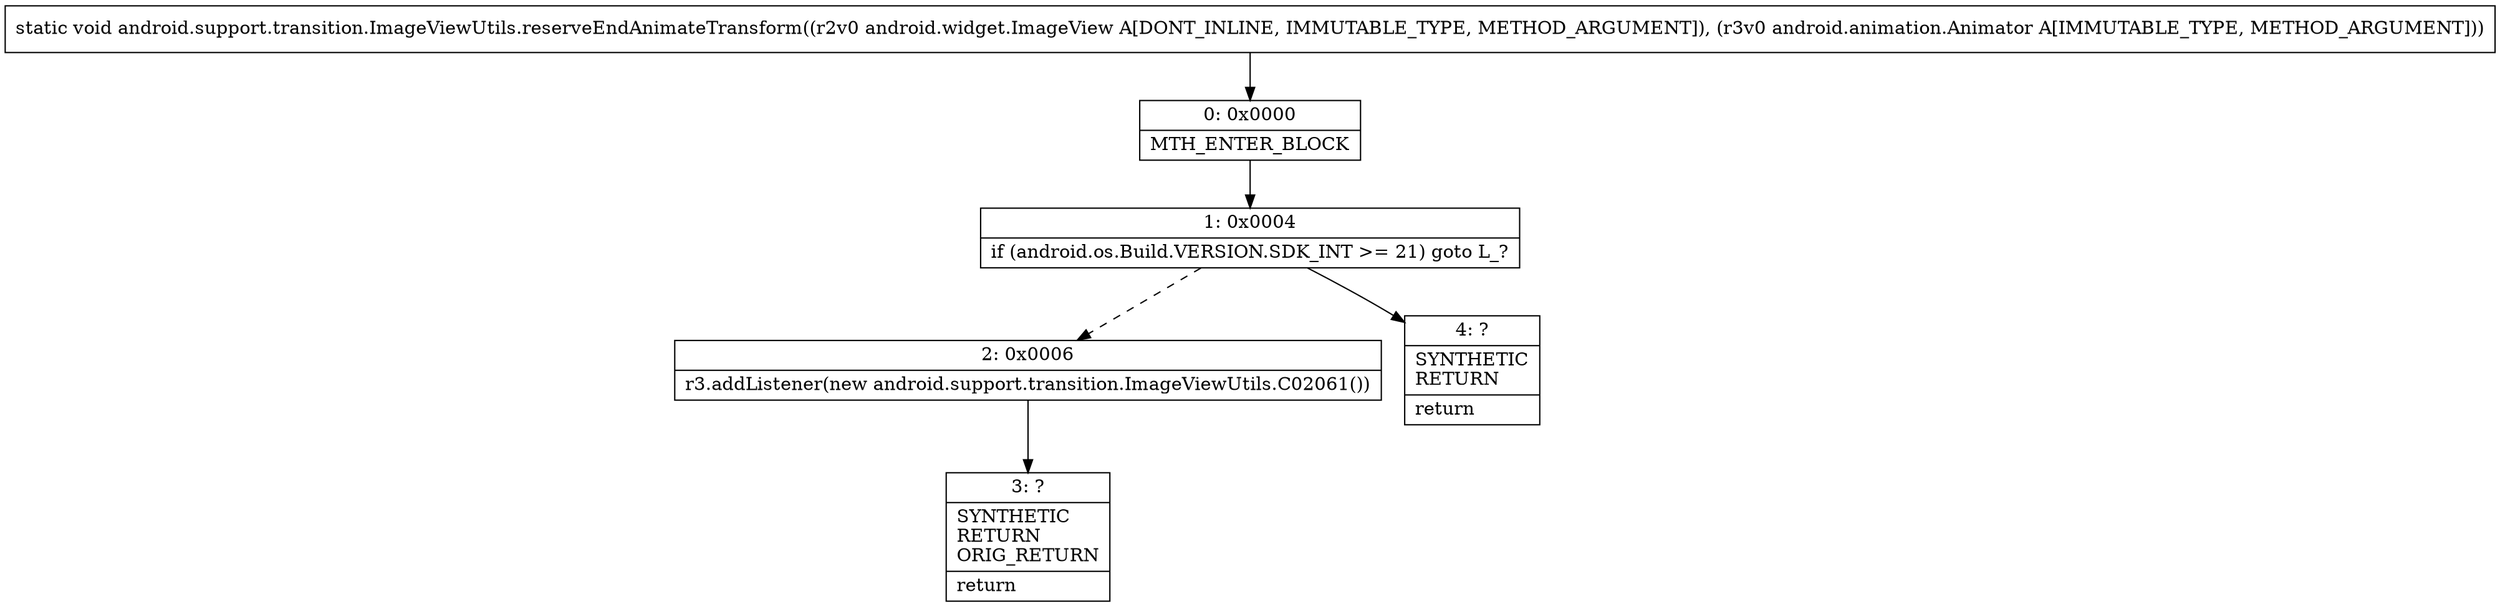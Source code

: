 digraph "CFG forandroid.support.transition.ImageViewUtils.reserveEndAnimateTransform(Landroid\/widget\/ImageView;Landroid\/animation\/Animator;)V" {
Node_0 [shape=record,label="{0\:\ 0x0000|MTH_ENTER_BLOCK\l}"];
Node_1 [shape=record,label="{1\:\ 0x0004|if (android.os.Build.VERSION.SDK_INT \>= 21) goto L_?\l}"];
Node_2 [shape=record,label="{2\:\ 0x0006|r3.addListener(new android.support.transition.ImageViewUtils.C02061())\l}"];
Node_3 [shape=record,label="{3\:\ ?|SYNTHETIC\lRETURN\lORIG_RETURN\l|return\l}"];
Node_4 [shape=record,label="{4\:\ ?|SYNTHETIC\lRETURN\l|return\l}"];
MethodNode[shape=record,label="{static void android.support.transition.ImageViewUtils.reserveEndAnimateTransform((r2v0 android.widget.ImageView A[DONT_INLINE, IMMUTABLE_TYPE, METHOD_ARGUMENT]), (r3v0 android.animation.Animator A[IMMUTABLE_TYPE, METHOD_ARGUMENT])) }"];
MethodNode -> Node_0;
Node_0 -> Node_1;
Node_1 -> Node_2[style=dashed];
Node_1 -> Node_4;
Node_2 -> Node_3;
}

